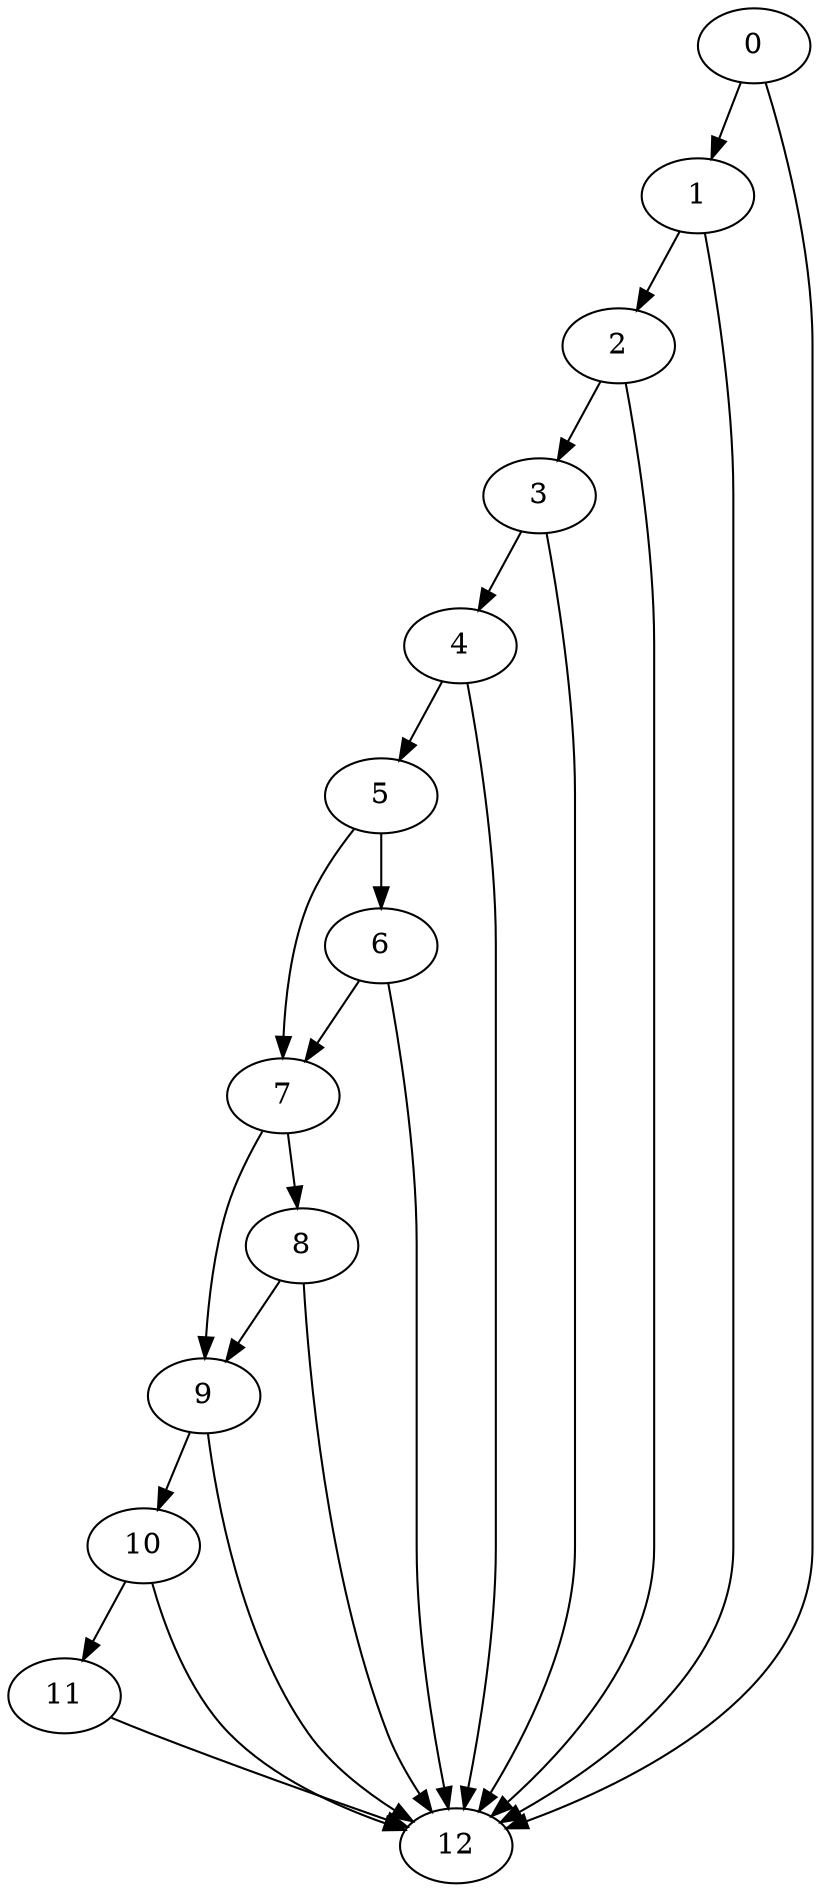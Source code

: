digraph {
	0
	1
	2
	3
	4
	5
	6
	7
	8
	9
	10
	11
	12
	2 -> 3
	3 -> 4
	5 -> 7
	6 -> 7
	7 -> 9
	8 -> 9
	5 -> 6
	7 -> 8
	9 -> 10
	10 -> 11
	0 -> 1
	1 -> 2
	4 -> 5
	3 -> 12
	4 -> 12
	8 -> 12
	0 -> 12
	1 -> 12
	9 -> 12
	10 -> 12
	11 -> 12
	2 -> 12
	6 -> 12
}
